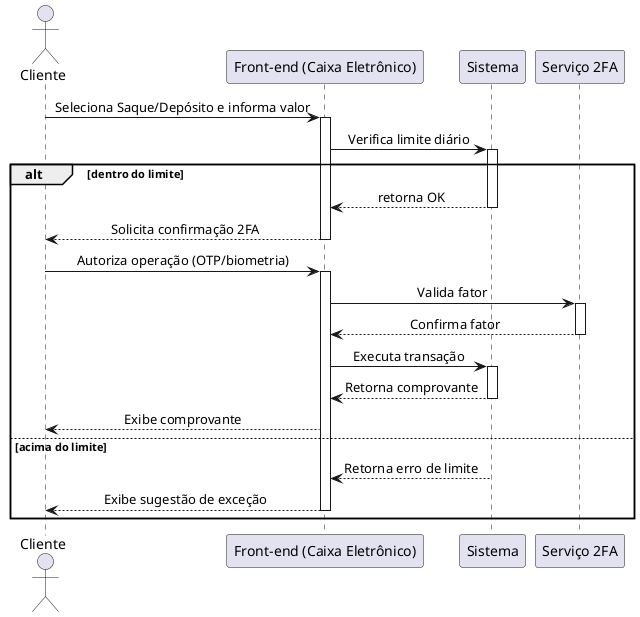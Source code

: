 @startuml Saque_Deposito
skinparam sequenceMessageAlign center

actor Cliente
participant "Front-end (Caixa Eletrônico)" as FE
participant Sistema
participant "Serviço 2FA" as MFA

Cliente -> FE: Seleciona Saque/Depósito e informa valor  
activate FE

FE -> Sistema: Verifica limite diário  
activate Sistema

alt dentro do limite
    Sistema --> FE: retorna OK
    deactivate Sistema

    FE --> Cliente: Solicita confirmação 2FA
    deactivate FE

    Cliente -> FE: Autoriza operação (OTP/biometria)
    activate FE

    FE -> MFA: Valida fator
    activate MFA

    MFA --> FE: Confirma fator
    deactivate MFA

    FE -> Sistema: Executa transação
    activate Sistema
    
    Sistema --> FE: Retorna comprovante
    deactivate Sistema

    FE --> Cliente: Exibe comprovante
else acima do limite
    Sistema --> FE: Retorna erro de limite
    FE --> Cliente: Exibe sugestão de exceção
    deactivate FE
end
@enduml
